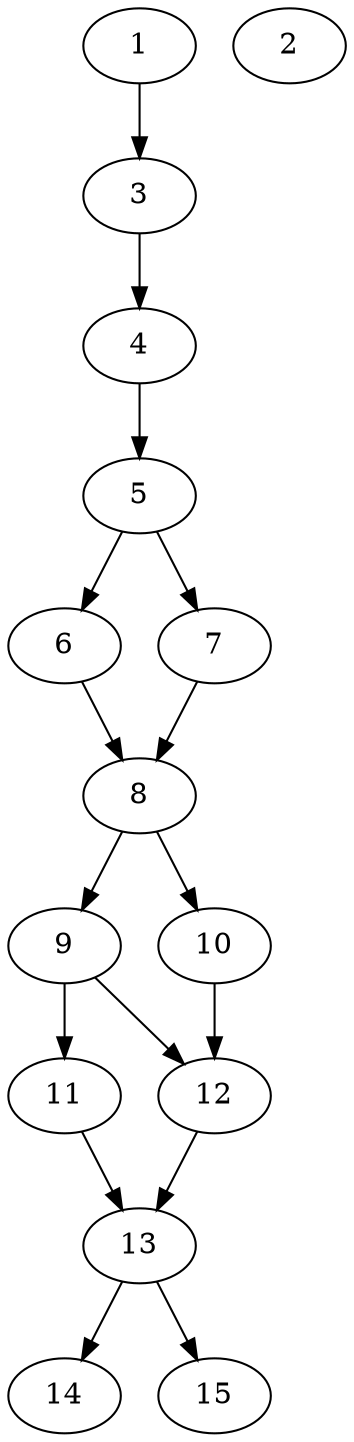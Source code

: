 // DAG automatically generated by daggen at Thu Oct  3 13:59:25 2019
// ./daggen --dot -n 15 --ccr 0.3 --fat 0.3 --regular 0.9 --density 0.7 --mindata 5242880 --maxdata 52428800 
digraph G {
  1 [size="51507200", alpha="0.20", expect_size="15452160"] 
  1 -> 3 [size ="15452160"]
  2 [size="70584320", alpha="0.10", expect_size="21175296"] 
  3 [size="156214613", alpha="0.12", expect_size="46864384"] 
  3 -> 4 [size ="46864384"]
  4 [size="61395627", alpha="0.05", expect_size="18418688"] 
  4 -> 5 [size ="18418688"]
  5 [size="77813760", alpha="0.05", expect_size="23344128"] 
  5 -> 6 [size ="23344128"]
  5 -> 7 [size ="23344128"]
  6 [size="125788160", alpha="0.03", expect_size="37736448"] 
  6 -> 8 [size ="37736448"]
  7 [size="108267520", alpha="0.16", expect_size="32480256"] 
  7 -> 8 [size ="32480256"]
  8 [size="39365973", alpha="0.00", expect_size="11809792"] 
  8 -> 9 [size ="11809792"]
  8 -> 10 [size ="11809792"]
  9 [size="88497493", alpha="0.06", expect_size="26549248"] 
  9 -> 11 [size ="26549248"]
  9 -> 12 [size ="26549248"]
  10 [size="170632533", alpha="0.15", expect_size="51189760"] 
  10 -> 12 [size ="51189760"]
  11 [size="110749013", alpha="0.13", expect_size="33224704"] 
  11 -> 13 [size ="33224704"]
  12 [size="109871787", alpha="0.09", expect_size="32961536"] 
  12 -> 13 [size ="32961536"]
  13 [size="32952320", alpha="0.15", expect_size="9885696"] 
  13 -> 14 [size ="9885696"]
  13 -> 15 [size ="9885696"]
  14 [size="129324373", alpha="0.04", expect_size="38797312"] 
  15 [size="166171307", alpha="0.15", expect_size="49851392"] 
}
